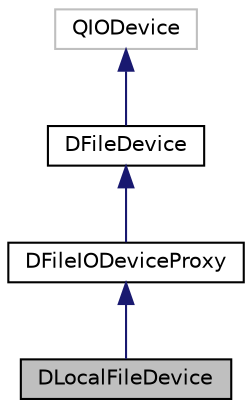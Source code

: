 digraph "DLocalFileDevice"
{
  edge [fontname="Helvetica",fontsize="10",labelfontname="Helvetica",labelfontsize="10"];
  node [fontname="Helvetica",fontsize="10",shape=record];
  Node4 [label="DLocalFileDevice",height=0.2,width=0.4,color="black", fillcolor="grey75", style="filled", fontcolor="black"];
  Node5 -> Node4 [dir="back",color="midnightblue",fontsize="10",style="solid",fontname="Helvetica"];
  Node5 [label="DFileIODeviceProxy",height=0.2,width=0.4,color="black", fillcolor="white", style="filled",URL="$class_d_file_i_o_device_proxy.html"];
  Node6 -> Node5 [dir="back",color="midnightblue",fontsize="10",style="solid",fontname="Helvetica"];
  Node6 [label="DFileDevice",height=0.2,width=0.4,color="black", fillcolor="white", style="filled",URL="$class_d_file_device.html"];
  Node7 -> Node6 [dir="back",color="midnightblue",fontsize="10",style="solid",fontname="Helvetica"];
  Node7 [label="QIODevice",height=0.2,width=0.4,color="grey75", fillcolor="white", style="filled"];
}
